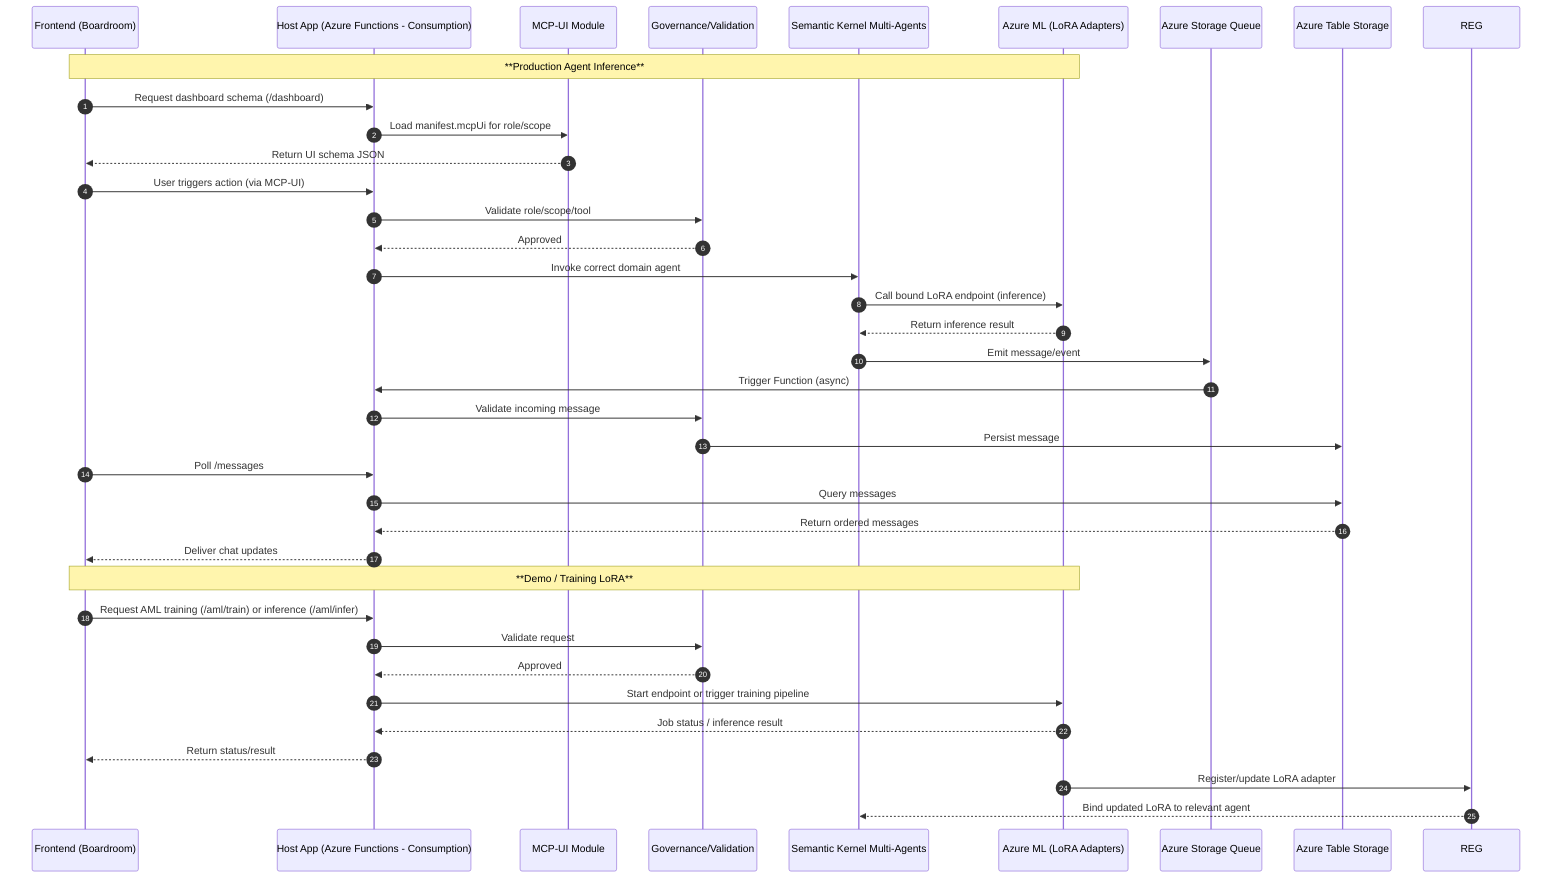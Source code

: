 sequenceDiagram
    autonumber
    participant FE as Frontend (Boardroom)
    participant HOST as Host App (Azure Functions - Consumption)
    participant MCPUI as MCP‑UI Module
    participant GOV as Governance/Validation
    participant SK as Semantic Kernel Multi‑Agents
    participant AML as Azure ML (LoRA Adapters)
    participant QUEUE as Azure Storage Queue
    participant TABLE as Azure Table Storage

    %% === Production Inference Flow ===
    Note over FE,AML: **Production Agent Inference**
    FE->>HOST: Request dashboard schema (/dashboard)
    HOST->>MCPUI: Load manifest.mcpUi for role/scope
    MCPUI-->>FE: Return UI schema JSON

    FE->>HOST: User triggers action (via MCP‑UI)
    HOST->>GOV: Validate role/scope/tool
    GOV-->>HOST: Approved
    HOST->>SK: Invoke correct domain agent

    SK->>AML: Call bound LoRA endpoint (inference)
    AML-->>SK: Return inference result
    SK->>QUEUE: Emit message/event

    QUEUE->>HOST: Trigger Function (async)
    HOST->>GOV: Validate incoming message
    GOV->>TABLE: Persist message
    FE->>HOST: Poll /messages
    HOST->>TABLE: Query messages
    TABLE-->>HOST: Return ordered messages
    HOST-->>FE: Deliver chat updates

    %% === Demo / Training Flow ===
    Note over FE,AML: **Demo / Training LoRA**
    FE->>HOST: Request AML training (/aml/train) or inference (/aml/infer)
    HOST->>GOV: Validate request
    GOV-->>HOST: Approved
    HOST->>AML: Start endpoint or trigger training pipeline
    AML-->>HOST: Job status / inference result
    HOST-->>FE: Return status/result
    AML->>REG: Register/update LoRA adapter
    REG-->>SK: Bind updated LoRA to relevant agent
